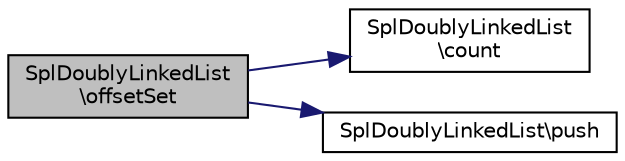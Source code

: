 digraph "SplDoublyLinkedList\offsetSet"
{
  edge [fontname="Helvetica",fontsize="10",labelfontname="Helvetica",labelfontsize="10"];
  node [fontname="Helvetica",fontsize="10",shape=record];
  rankdir="LR";
  Node1 [label="SplDoublyLinkedList\l\\offsetSet",height=0.2,width=0.4,color="black", fillcolor="grey75", style="filled" fontcolor="black"];
  Node1 -> Node2 [color="midnightblue",fontsize="10",style="solid",fontname="Helvetica"];
  Node2 [label="SplDoublyLinkedList\l\\count",height=0.2,width=0.4,color="black", fillcolor="white", style="filled",URL="$classSplDoublyLinkedList.html#a3b8e09cb22406e1d93769ec8b34facbe"];
  Node1 -> Node3 [color="midnightblue",fontsize="10",style="solid",fontname="Helvetica"];
  Node3 [label="SplDoublyLinkedList\\push",height=0.2,width=0.4,color="black", fillcolor="white", style="filled",URL="$classSplDoublyLinkedList.html#ac2b36dc92e0fc9f3bdfbe15384dd656a",tooltip="Pushes an element to the end of the DLL. "];
}
